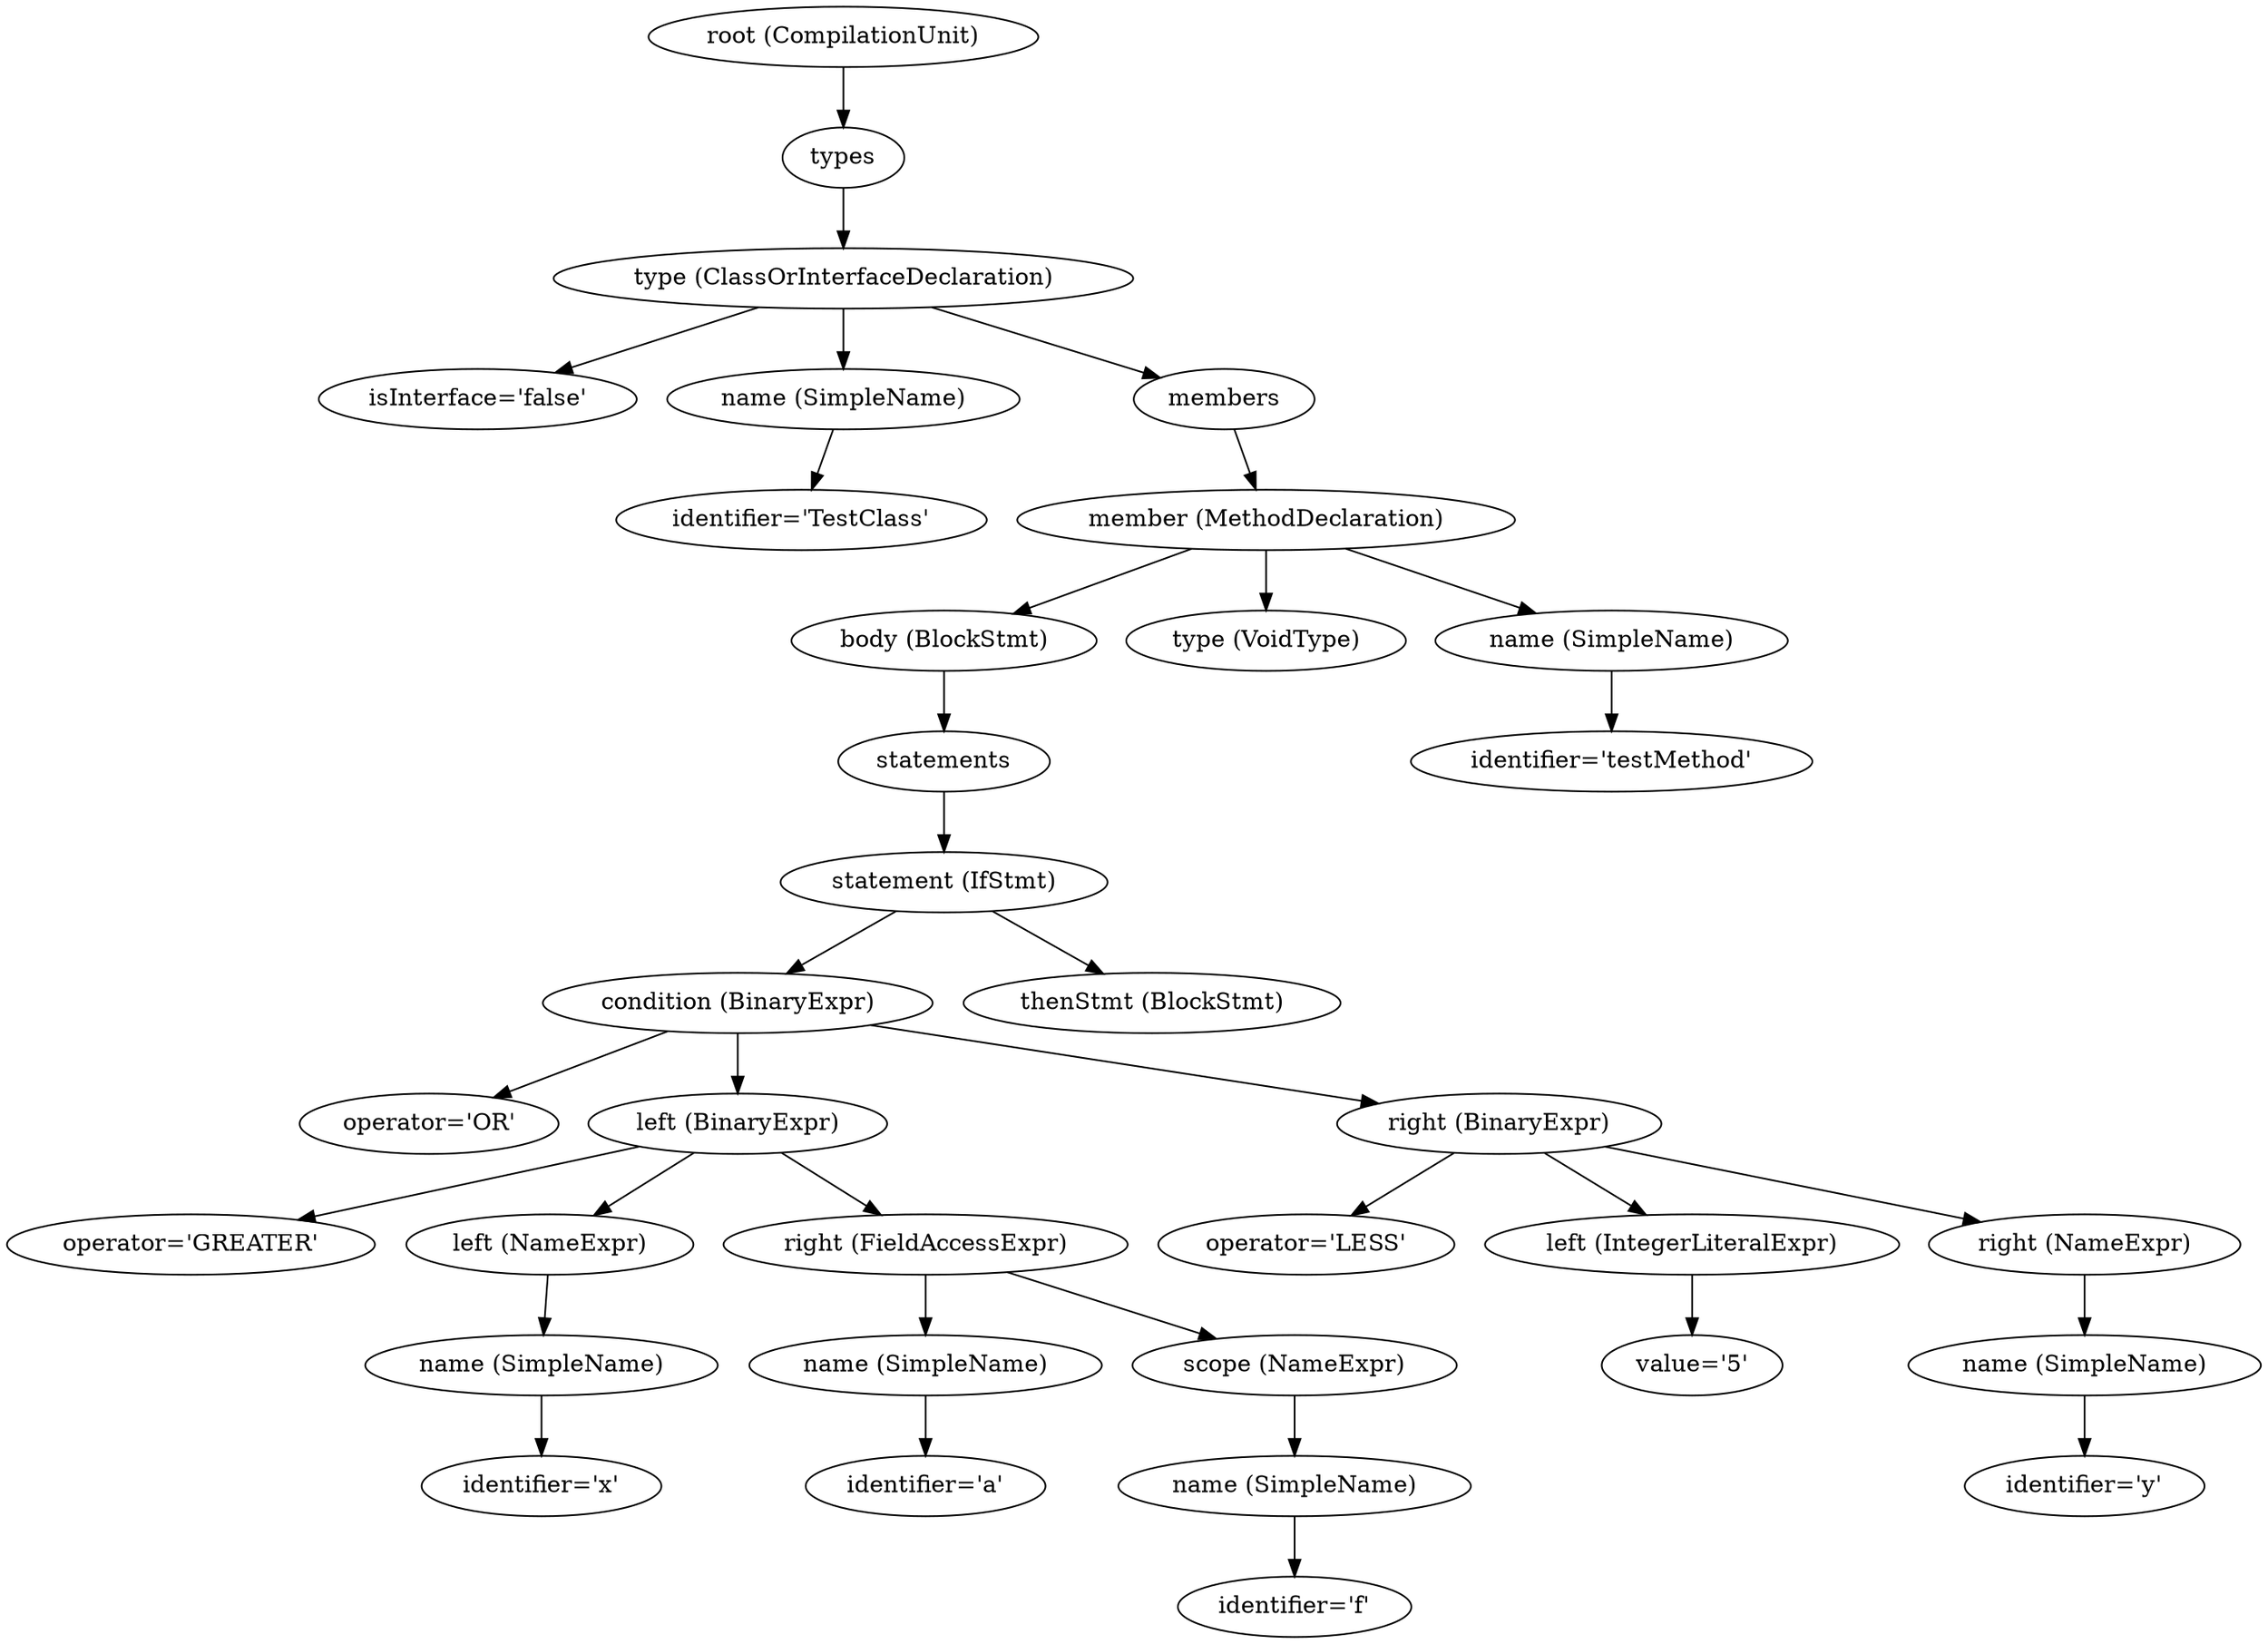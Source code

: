 digraph {
n0 [label="root (CompilationUnit)"];
n1 [label="types"];
n0 -> n1;
n2 [label="type (ClassOrInterfaceDeclaration)"];
n1 -> n2;
n3 [label="isInterface='false'"];
n2 -> n3;
n4 [label="name (SimpleName)"];
n2 -> n4;
n5 [label="identifier='TestClass'"];
n4 -> n5;
n6 [label="members"];
n2 -> n6;
n7 [label="member (MethodDeclaration)"];
n6 -> n7;
n8 [label="body (BlockStmt)"];
n7 -> n8;
n9 [label="statements"];
n8 -> n9;
n10 [label="statement (IfStmt)"];
n9 -> n10;
n11 [label="condition (BinaryExpr)"];
n10 -> n11;
n12 [label="operator='OR'"];
n11 -> n12;
n13 [label="left (BinaryExpr)"];
n11 -> n13;
n14 [label="operator='GREATER'"];
n13 -> n14;
n15 [label="left (NameExpr)"];
n13 -> n15;
n16 [label="name (SimpleName)"];
n15 -> n16;
n17 [label="identifier='x'"];
n16 -> n17;
n18 [label="right (FieldAccessExpr)"];
n13 -> n18;
n19 [label="name (SimpleName)"];
n18 -> n19;
n20 [label="identifier='a'"];
n19 -> n20;
n21 [label="scope (NameExpr)"];
n18 -> n21;
n22 [label="name (SimpleName)"];
n21 -> n22;
n23 [label="identifier='f'"];
n22 -> n23;
n24 [label="right (BinaryExpr)"];
n11 -> n24;
n25 [label="operator='LESS'"];
n24 -> n25;
n26 [label="left (IntegerLiteralExpr)"];
n24 -> n26;
n27 [label="value='5'"];
n26 -> n27;
n28 [label="right (NameExpr)"];
n24 -> n28;
n29 [label="name (SimpleName)"];
n28 -> n29;
n30 [label="identifier='y'"];
n29 -> n30;
n31 [label="thenStmt (BlockStmt)"];
n10 -> n31;
n32 [label="type (VoidType)"];
n7 -> n32;
n33 [label="name (SimpleName)"];
n7 -> n33;
n34 [label="identifier='testMethod'"];
n33 -> n34;
}